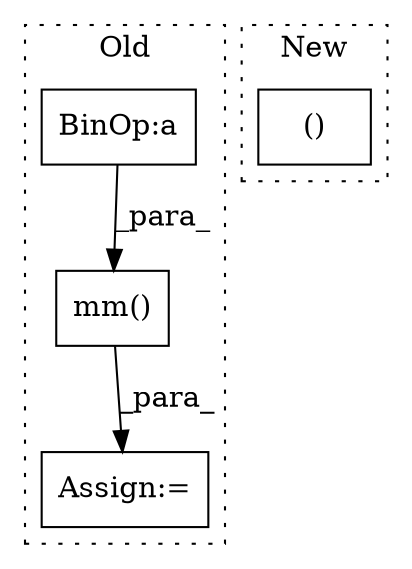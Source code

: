 digraph G {
subgraph cluster0 {
1 [label="mm()" a="75" s="3095,3148" l="6,1" shape="box"];
3 [label="Assign:=" a="68" s="3170" l="3" shape="box"];
4 [label="BinOp:a" a="82" s="3110" l="4" shape="box"];
label = "Old";
style="dotted";
}
subgraph cluster1 {
2 [label="()" a="54" s="3566" l="14" shape="box"];
label = "New";
style="dotted";
}
1 -> 3 [label="_para_"];
4 -> 1 [label="_para_"];
}